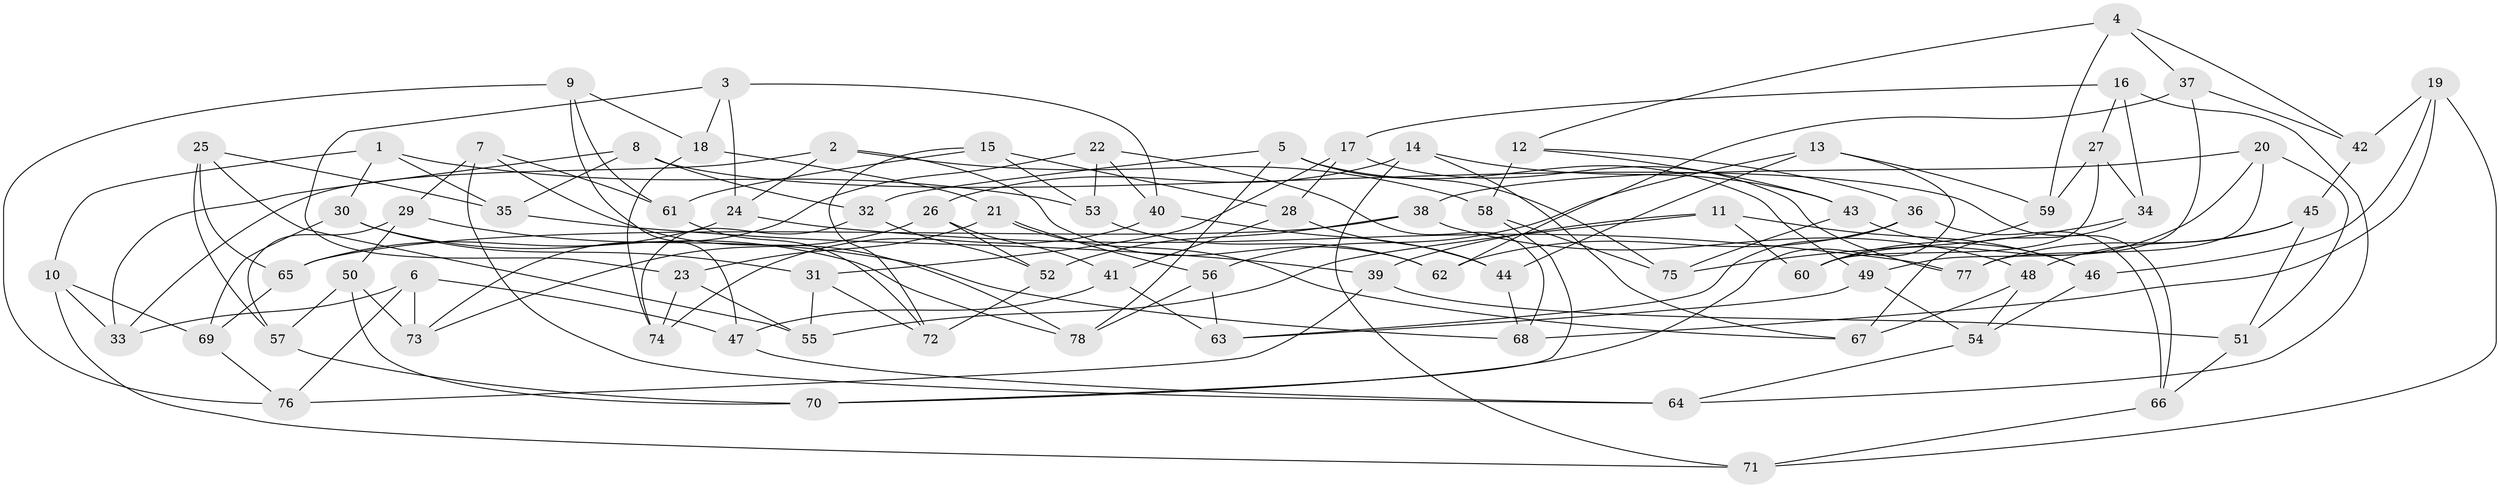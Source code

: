 // coarse degree distribution, {4: 0.6296296296296297, 8: 0.09259259259259259, 7: 0.037037037037037035, 2: 0.018518518518518517, 3: 0.09259259259259259, 5: 0.12962962962962962}
// Generated by graph-tools (version 1.1) at 2025/01/03/04/25 22:01:47]
// undirected, 78 vertices, 156 edges
graph export_dot {
graph [start="1"]
  node [color=gray90,style=filled];
  1;
  2;
  3;
  4;
  5;
  6;
  7;
  8;
  9;
  10;
  11;
  12;
  13;
  14;
  15;
  16;
  17;
  18;
  19;
  20;
  21;
  22;
  23;
  24;
  25;
  26;
  27;
  28;
  29;
  30;
  31;
  32;
  33;
  34;
  35;
  36;
  37;
  38;
  39;
  40;
  41;
  42;
  43;
  44;
  45;
  46;
  47;
  48;
  49;
  50;
  51;
  52;
  53;
  54;
  55;
  56;
  57;
  58;
  59;
  60;
  61;
  62;
  63;
  64;
  65;
  66;
  67;
  68;
  69;
  70;
  71;
  72;
  73;
  74;
  75;
  76;
  77;
  78;
  1 -- 35;
  1 -- 10;
  1 -- 53;
  1 -- 30;
  2 -- 33;
  2 -- 58;
  2 -- 62;
  2 -- 24;
  3 -- 23;
  3 -- 18;
  3 -- 40;
  3 -- 24;
  4 -- 42;
  4 -- 59;
  4 -- 37;
  4 -- 12;
  5 -- 32;
  5 -- 49;
  5 -- 75;
  5 -- 78;
  6 -- 76;
  6 -- 47;
  6 -- 73;
  6 -- 33;
  7 -- 78;
  7 -- 29;
  7 -- 64;
  7 -- 61;
  8 -- 35;
  8 -- 33;
  8 -- 66;
  8 -- 32;
  9 -- 61;
  9 -- 47;
  9 -- 76;
  9 -- 18;
  10 -- 69;
  10 -- 71;
  10 -- 33;
  11 -- 60;
  11 -- 39;
  11 -- 55;
  11 -- 46;
  12 -- 36;
  12 -- 43;
  12 -- 58;
  13 -- 56;
  13 -- 44;
  13 -- 70;
  13 -- 59;
  14 -- 43;
  14 -- 26;
  14 -- 71;
  14 -- 67;
  15 -- 28;
  15 -- 72;
  15 -- 53;
  15 -- 61;
  16 -- 17;
  16 -- 27;
  16 -- 34;
  16 -- 64;
  17 -- 28;
  17 -- 31;
  17 -- 77;
  18 -- 21;
  18 -- 74;
  19 -- 71;
  19 -- 68;
  19 -- 42;
  19 -- 46;
  20 -- 77;
  20 -- 60;
  20 -- 38;
  20 -- 51;
  21 -- 23;
  21 -- 56;
  21 -- 67;
  22 -- 53;
  22 -- 40;
  22 -- 68;
  22 -- 73;
  23 -- 55;
  23 -- 74;
  24 -- 77;
  24 -- 65;
  25 -- 35;
  25 -- 65;
  25 -- 55;
  25 -- 57;
  26 -- 73;
  26 -- 41;
  26 -- 52;
  27 -- 34;
  27 -- 59;
  27 -- 60;
  28 -- 44;
  28 -- 41;
  29 -- 50;
  29 -- 57;
  29 -- 68;
  30 -- 78;
  30 -- 69;
  30 -- 31;
  31 -- 72;
  31 -- 55;
  32 -- 74;
  32 -- 52;
  34 -- 75;
  34 -- 67;
  35 -- 39;
  36 -- 62;
  36 -- 63;
  36 -- 66;
  37 -- 42;
  37 -- 49;
  37 -- 62;
  38 -- 48;
  38 -- 52;
  38 -- 65;
  39 -- 51;
  39 -- 76;
  40 -- 44;
  40 -- 74;
  41 -- 63;
  41 -- 47;
  42 -- 45;
  43 -- 46;
  43 -- 75;
  44 -- 68;
  45 -- 51;
  45 -- 77;
  45 -- 48;
  46 -- 54;
  47 -- 64;
  48 -- 67;
  48 -- 54;
  49 -- 54;
  49 -- 63;
  50 -- 70;
  50 -- 73;
  50 -- 57;
  51 -- 66;
  52 -- 72;
  53 -- 62;
  54 -- 64;
  56 -- 78;
  56 -- 63;
  57 -- 70;
  58 -- 75;
  58 -- 70;
  59 -- 60;
  61 -- 72;
  65 -- 69;
  66 -- 71;
  69 -- 76;
}

